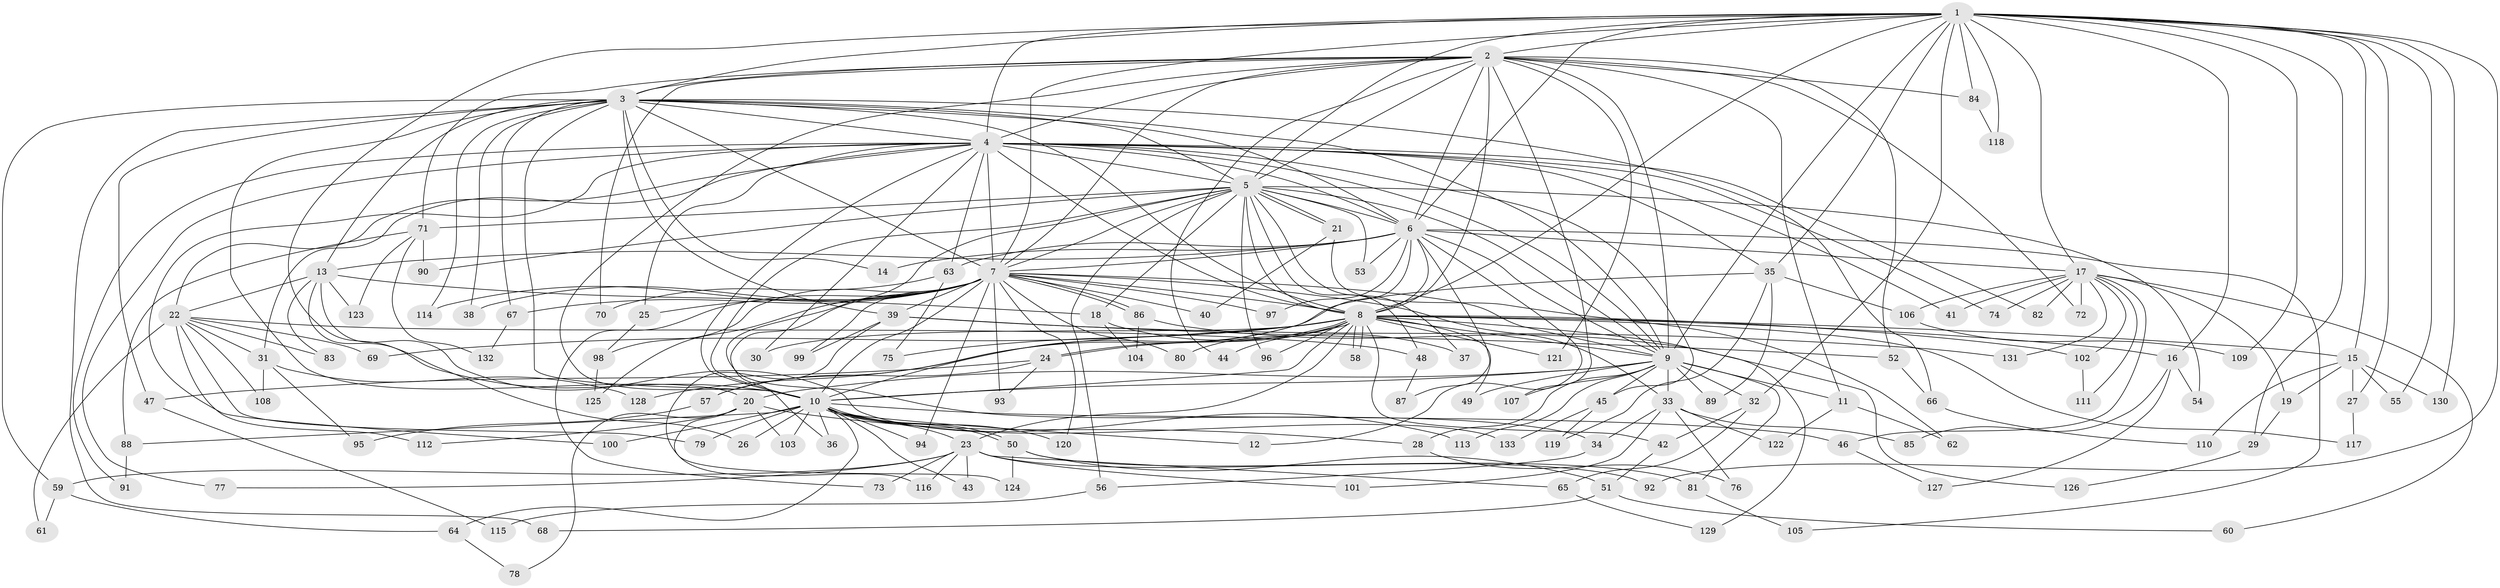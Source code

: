 // coarse degree distribution, {20: 0.010752688172043012, 22: 0.010752688172043012, 29: 0.010752688172043012, 19: 0.010752688172043012, 30: 0.010752688172043012, 2: 0.5376344086021505, 1: 0.07526881720430108, 10: 0.021505376344086023, 5: 0.08602150537634409, 3: 0.15053763440860216, 4: 0.043010752688172046, 8: 0.010752688172043012, 6: 0.010752688172043012, 11: 0.010752688172043012}
// Generated by graph-tools (version 1.1) at 2025/48/03/04/25 21:48:46]
// undirected, 133 vertices, 291 edges
graph export_dot {
graph [start="1"]
  node [color=gray90,style=filled];
  1;
  2;
  3;
  4;
  5;
  6;
  7;
  8;
  9;
  10;
  11;
  12;
  13;
  14;
  15;
  16;
  17;
  18;
  19;
  20;
  21;
  22;
  23;
  24;
  25;
  26;
  27;
  28;
  29;
  30;
  31;
  32;
  33;
  34;
  35;
  36;
  37;
  38;
  39;
  40;
  41;
  42;
  43;
  44;
  45;
  46;
  47;
  48;
  49;
  50;
  51;
  52;
  53;
  54;
  55;
  56;
  57;
  58;
  59;
  60;
  61;
  62;
  63;
  64;
  65;
  66;
  67;
  68;
  69;
  70;
  71;
  72;
  73;
  74;
  75;
  76;
  77;
  78;
  79;
  80;
  81;
  82;
  83;
  84;
  85;
  86;
  87;
  88;
  89;
  90;
  91;
  92;
  93;
  94;
  95;
  96;
  97;
  98;
  99;
  100;
  101;
  102;
  103;
  104;
  105;
  106;
  107;
  108;
  109;
  110;
  111;
  112;
  113;
  114;
  115;
  116;
  117;
  118;
  119;
  120;
  121;
  122;
  123;
  124;
  125;
  126;
  127;
  128;
  129;
  130;
  131;
  132;
  133;
  1 -- 2;
  1 -- 3;
  1 -- 4;
  1 -- 5;
  1 -- 6;
  1 -- 7;
  1 -- 8;
  1 -- 9;
  1 -- 10;
  1 -- 15;
  1 -- 16;
  1 -- 17;
  1 -- 27;
  1 -- 29;
  1 -- 32;
  1 -- 35;
  1 -- 55;
  1 -- 84;
  1 -- 92;
  1 -- 109;
  1 -- 118;
  1 -- 130;
  2 -- 3;
  2 -- 4;
  2 -- 5;
  2 -- 6;
  2 -- 7;
  2 -- 8;
  2 -- 9;
  2 -- 10;
  2 -- 11;
  2 -- 44;
  2 -- 52;
  2 -- 70;
  2 -- 71;
  2 -- 72;
  2 -- 84;
  2 -- 107;
  2 -- 121;
  3 -- 4;
  3 -- 5;
  3 -- 6;
  3 -- 7;
  3 -- 8;
  3 -- 9;
  3 -- 10;
  3 -- 13;
  3 -- 14;
  3 -- 20;
  3 -- 38;
  3 -- 39;
  3 -- 47;
  3 -- 59;
  3 -- 66;
  3 -- 67;
  3 -- 68;
  3 -- 114;
  4 -- 5;
  4 -- 6;
  4 -- 7;
  4 -- 8;
  4 -- 9;
  4 -- 10;
  4 -- 22;
  4 -- 25;
  4 -- 30;
  4 -- 31;
  4 -- 35;
  4 -- 41;
  4 -- 45;
  4 -- 63;
  4 -- 74;
  4 -- 77;
  4 -- 82;
  4 -- 91;
  4 -- 100;
  5 -- 6;
  5 -- 7;
  5 -- 8;
  5 -- 9;
  5 -- 10;
  5 -- 18;
  5 -- 21;
  5 -- 21;
  5 -- 34;
  5 -- 37;
  5 -- 48;
  5 -- 53;
  5 -- 54;
  5 -- 56;
  5 -- 71;
  5 -- 90;
  5 -- 96;
  6 -- 7;
  6 -- 8;
  6 -- 9;
  6 -- 10;
  6 -- 12;
  6 -- 13;
  6 -- 14;
  6 -- 17;
  6 -- 53;
  6 -- 63;
  6 -- 87;
  6 -- 97;
  6 -- 105;
  7 -- 8;
  7 -- 9;
  7 -- 10;
  7 -- 25;
  7 -- 33;
  7 -- 36;
  7 -- 38;
  7 -- 39;
  7 -- 40;
  7 -- 67;
  7 -- 73;
  7 -- 80;
  7 -- 86;
  7 -- 86;
  7 -- 93;
  7 -- 94;
  7 -- 97;
  7 -- 98;
  7 -- 99;
  7 -- 114;
  7 -- 120;
  7 -- 125;
  8 -- 9;
  8 -- 10;
  8 -- 15;
  8 -- 16;
  8 -- 23;
  8 -- 24;
  8 -- 24;
  8 -- 30;
  8 -- 42;
  8 -- 44;
  8 -- 49;
  8 -- 58;
  8 -- 58;
  8 -- 69;
  8 -- 75;
  8 -- 80;
  8 -- 96;
  8 -- 102;
  8 -- 117;
  8 -- 121;
  8 -- 128;
  8 -- 129;
  9 -- 10;
  9 -- 11;
  9 -- 20;
  9 -- 28;
  9 -- 32;
  9 -- 33;
  9 -- 45;
  9 -- 49;
  9 -- 81;
  9 -- 89;
  9 -- 107;
  9 -- 113;
  10 -- 12;
  10 -- 23;
  10 -- 26;
  10 -- 36;
  10 -- 43;
  10 -- 46;
  10 -- 50;
  10 -- 50;
  10 -- 64;
  10 -- 79;
  10 -- 88;
  10 -- 94;
  10 -- 100;
  10 -- 103;
  10 -- 113;
  10 -- 120;
  11 -- 62;
  11 -- 122;
  13 -- 18;
  13 -- 22;
  13 -- 26;
  13 -- 83;
  13 -- 123;
  13 -- 133;
  15 -- 19;
  15 -- 27;
  15 -- 55;
  15 -- 110;
  15 -- 130;
  16 -- 54;
  16 -- 85;
  16 -- 127;
  17 -- 19;
  17 -- 41;
  17 -- 46;
  17 -- 60;
  17 -- 72;
  17 -- 74;
  17 -- 82;
  17 -- 102;
  17 -- 106;
  17 -- 111;
  17 -- 131;
  18 -- 37;
  18 -- 104;
  19 -- 29;
  20 -- 28;
  20 -- 78;
  20 -- 103;
  20 -- 112;
  20 -- 116;
  21 -- 40;
  21 -- 62;
  22 -- 31;
  22 -- 48;
  22 -- 61;
  22 -- 69;
  22 -- 79;
  22 -- 83;
  22 -- 108;
  22 -- 112;
  23 -- 43;
  23 -- 59;
  23 -- 65;
  23 -- 73;
  23 -- 77;
  23 -- 92;
  23 -- 101;
  23 -- 116;
  24 -- 47;
  24 -- 57;
  24 -- 93;
  25 -- 98;
  27 -- 117;
  28 -- 76;
  29 -- 126;
  31 -- 95;
  31 -- 108;
  31 -- 128;
  32 -- 42;
  32 -- 65;
  33 -- 34;
  33 -- 76;
  33 -- 85;
  33 -- 101;
  33 -- 122;
  34 -- 56;
  35 -- 57;
  35 -- 89;
  35 -- 106;
  35 -- 119;
  39 -- 52;
  39 -- 99;
  39 -- 124;
  39 -- 131;
  42 -- 51;
  45 -- 119;
  45 -- 133;
  46 -- 127;
  47 -- 115;
  48 -- 87;
  50 -- 51;
  50 -- 81;
  50 -- 124;
  51 -- 60;
  51 -- 68;
  52 -- 66;
  56 -- 115;
  57 -- 95;
  59 -- 61;
  59 -- 64;
  63 -- 70;
  63 -- 75;
  64 -- 78;
  65 -- 129;
  66 -- 110;
  67 -- 132;
  71 -- 88;
  71 -- 90;
  71 -- 123;
  71 -- 132;
  81 -- 105;
  84 -- 118;
  86 -- 104;
  86 -- 126;
  88 -- 91;
  98 -- 125;
  102 -- 111;
  106 -- 109;
}
